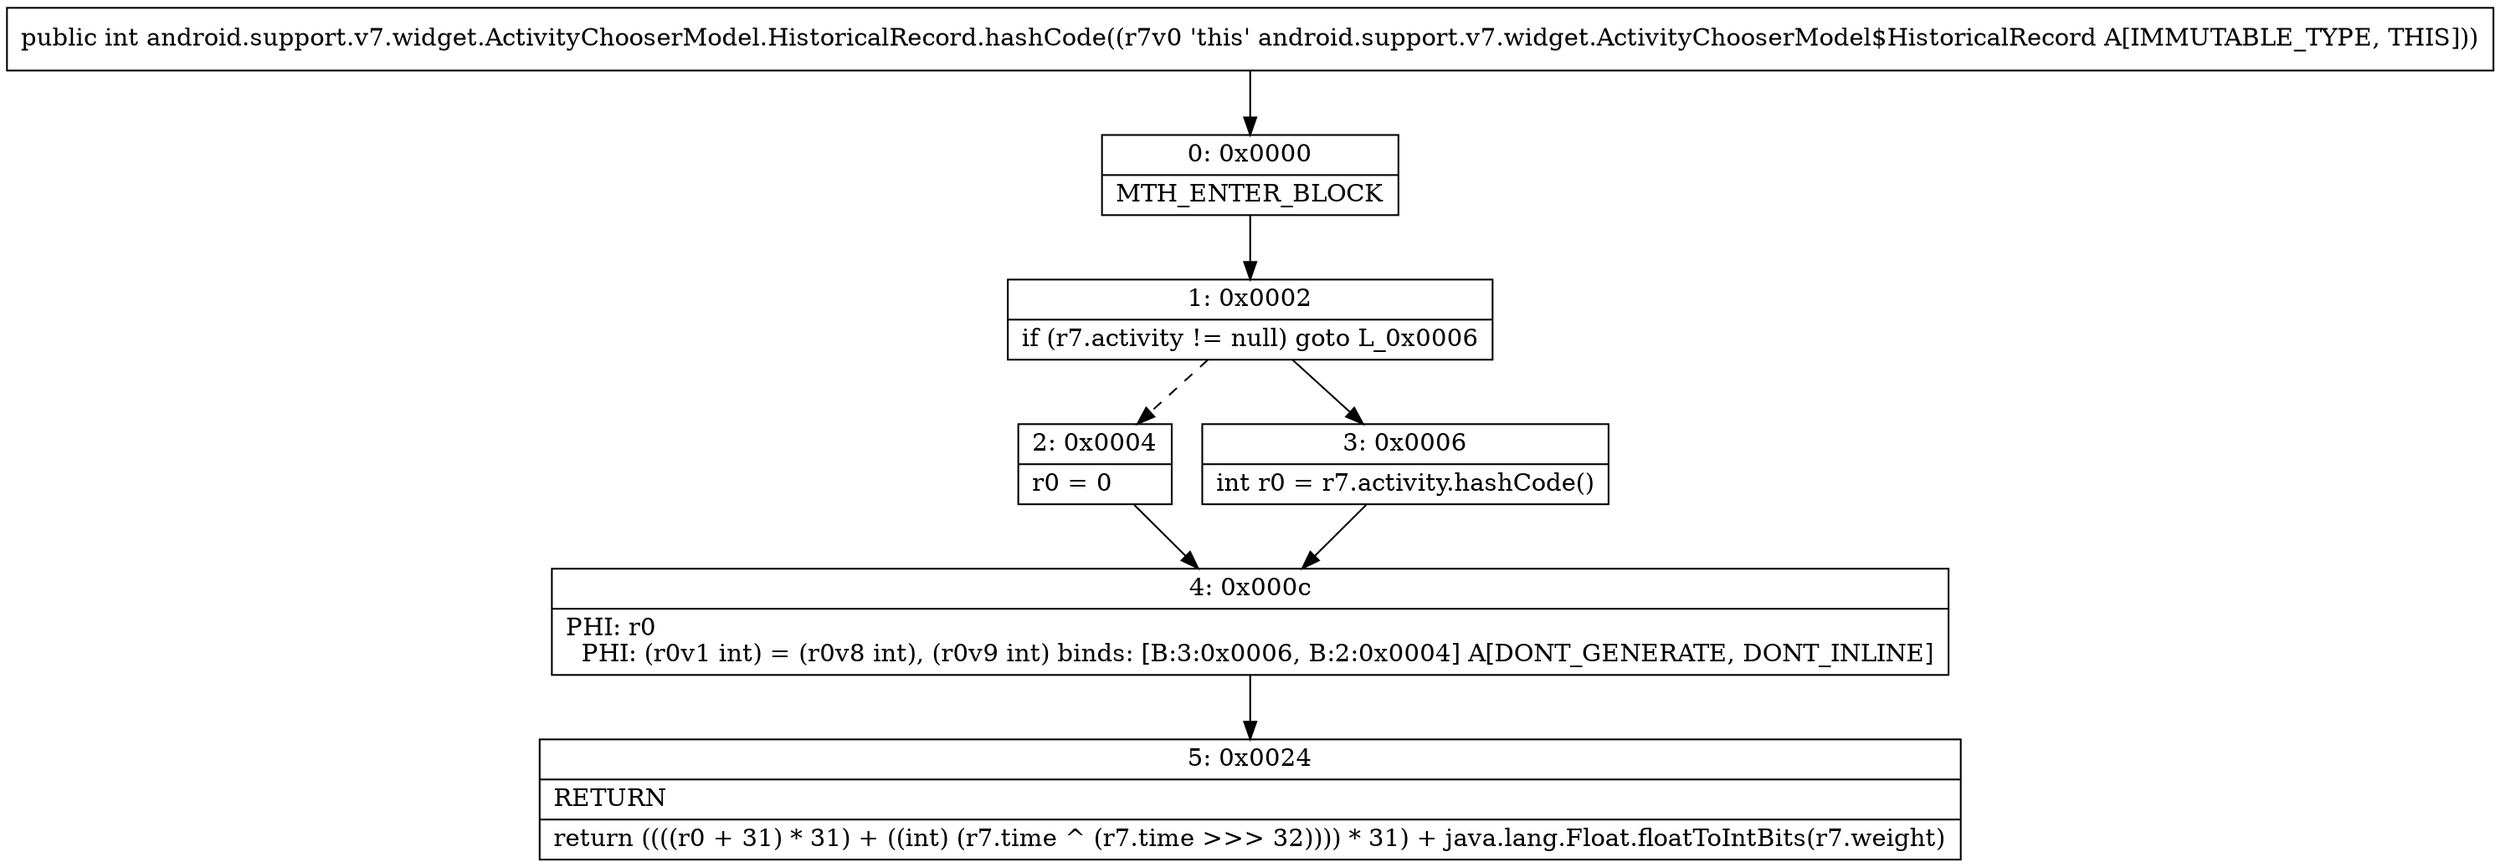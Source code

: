 digraph "CFG forandroid.support.v7.widget.ActivityChooserModel.HistoricalRecord.hashCode()I" {
Node_0 [shape=record,label="{0\:\ 0x0000|MTH_ENTER_BLOCK\l}"];
Node_1 [shape=record,label="{1\:\ 0x0002|if (r7.activity != null) goto L_0x0006\l}"];
Node_2 [shape=record,label="{2\:\ 0x0004|r0 = 0\l}"];
Node_3 [shape=record,label="{3\:\ 0x0006|int r0 = r7.activity.hashCode()\l}"];
Node_4 [shape=record,label="{4\:\ 0x000c|PHI: r0 \l  PHI: (r0v1 int) = (r0v8 int), (r0v9 int) binds: [B:3:0x0006, B:2:0x0004] A[DONT_GENERATE, DONT_INLINE]\l}"];
Node_5 [shape=record,label="{5\:\ 0x0024|RETURN\l|return ((((r0 + 31) * 31) + ((int) (r7.time ^ (r7.time \>\>\> 32)))) * 31) + java.lang.Float.floatToIntBits(r7.weight)\l}"];
MethodNode[shape=record,label="{public int android.support.v7.widget.ActivityChooserModel.HistoricalRecord.hashCode((r7v0 'this' android.support.v7.widget.ActivityChooserModel$HistoricalRecord A[IMMUTABLE_TYPE, THIS])) }"];
MethodNode -> Node_0;
Node_0 -> Node_1;
Node_1 -> Node_2[style=dashed];
Node_1 -> Node_3;
Node_2 -> Node_4;
Node_3 -> Node_4;
Node_4 -> Node_5;
}

